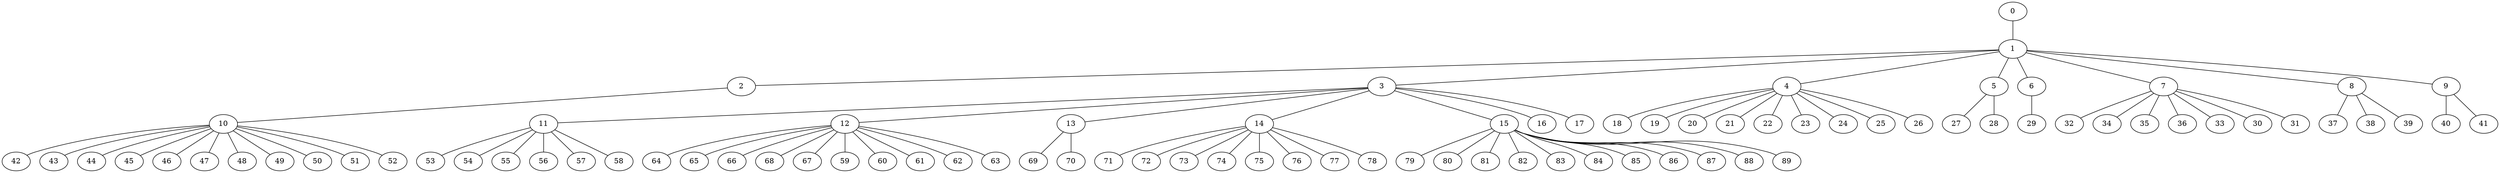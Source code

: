 
graph graphname {
    0 -- 1
1 -- 2
1 -- 3
1 -- 4
1 -- 5
1 -- 6
1 -- 7
1 -- 8
1 -- 9
2 -- 10
3 -- 11
3 -- 12
3 -- 13
3 -- 14
3 -- 15
3 -- 16
3 -- 17
4 -- 18
4 -- 19
4 -- 20
4 -- 21
4 -- 22
4 -- 23
4 -- 24
4 -- 25
4 -- 26
5 -- 27
5 -- 28
6 -- 29
7 -- 32
7 -- 34
7 -- 35
7 -- 36
7 -- 33
7 -- 30
7 -- 31
8 -- 37
8 -- 38
8 -- 39
9 -- 40
9 -- 41
10 -- 42
10 -- 43
10 -- 44
10 -- 45
10 -- 46
10 -- 47
10 -- 48
10 -- 49
10 -- 50
10 -- 51
10 -- 52
11 -- 53
11 -- 54
11 -- 55
11 -- 56
11 -- 57
11 -- 58
12 -- 64
12 -- 65
12 -- 66
12 -- 68
12 -- 67
12 -- 59
12 -- 60
12 -- 61
12 -- 62
12 -- 63
13 -- 69
13 -- 70
14 -- 71
14 -- 72
14 -- 73
14 -- 74
14 -- 75
14 -- 76
14 -- 77
14 -- 78
15 -- 79
15 -- 80
15 -- 81
15 -- 82
15 -- 83
15 -- 84
15 -- 85
15 -- 86
15 -- 87
15 -- 88
15 -- 89

}
